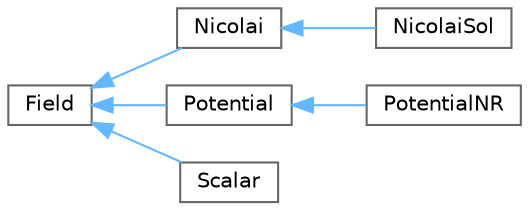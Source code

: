 digraph "Graphical Class Hierarchy"
{
 // LATEX_PDF_SIZE
  bgcolor="transparent";
  edge [fontname=Helvetica,fontsize=10,labelfontname=Helvetica,labelfontsize=10];
  node [fontname=Helvetica,fontsize=10,shape=box,height=0.2,width=0.4];
  rankdir="LR";
  Node0 [id="Node000000",label="Field",height=0.2,width=0.4,color="grey40", fillcolor="white", style="filled",URL="$class_field.html",tooltip="Generate normal distributions; Compute convolutions."];
  Node0 -> Node1 [id="edge1_Node000000_Node000001",dir="back",color="steelblue1",style="solid",tooltip=" "];
  Node1 [id="Node000001",label="Nicolai",height=0.2,width=0.4,color="grey40", fillcolor="white", style="filled",URL="$class_nicolai.html",tooltip="Nicolai map; Compute Vector for NR method."];
  Node1 -> Node2 [id="edge2_Node000001_Node000002",dir="back",color="steelblue1",style="solid",tooltip=" "];
  Node2 [id="Node000002",label="NicolaiSol",height=0.2,width=0.4,color="grey40", fillcolor="white", style="filled",URL="$class_nicolai_sol.html",tooltip="Execute the Newton–Raphson method; Combine solutions; Obtain sign det for each Scalar."];
  Node0 -> Node3 [id="edge3_Node000000_Node000003",dir="back",color="steelblue1",style="solid",tooltip=" "];
  Node3 [id="Node000003",label="Potential",height=0.2,width=0.4,color="grey40", fillcolor="white", style="filled",URL="$class_potential.html",tooltip="Compute Jacobian and its sign determinant."];
  Node3 -> Node4 [id="edge4_Node000003_Node000004",dir="back",color="steelblue1",style="solid",tooltip=" "];
  Node4 [id="Node000004",label="PotentialNR",height=0.2,width=0.4,color="grey40", fillcolor="white", style="filled",URL="$class_potential_n_r.html",tooltip="Compute Matrix and Vector for NR method."];
  Node0 -> Node5 [id="edge5_Node000000_Node000005",dir="back",color="steelblue1",style="solid",tooltip=" "];
  Node5 [id="Node000005",label="Scalar",height=0.2,width=0.4,color="grey40", fillcolor="white", style="filled",URL="$class_scalar.html",tooltip="An solution of Nicolai map; Update to a new solution with NR method; Compute some types of superpoten..."];
}
